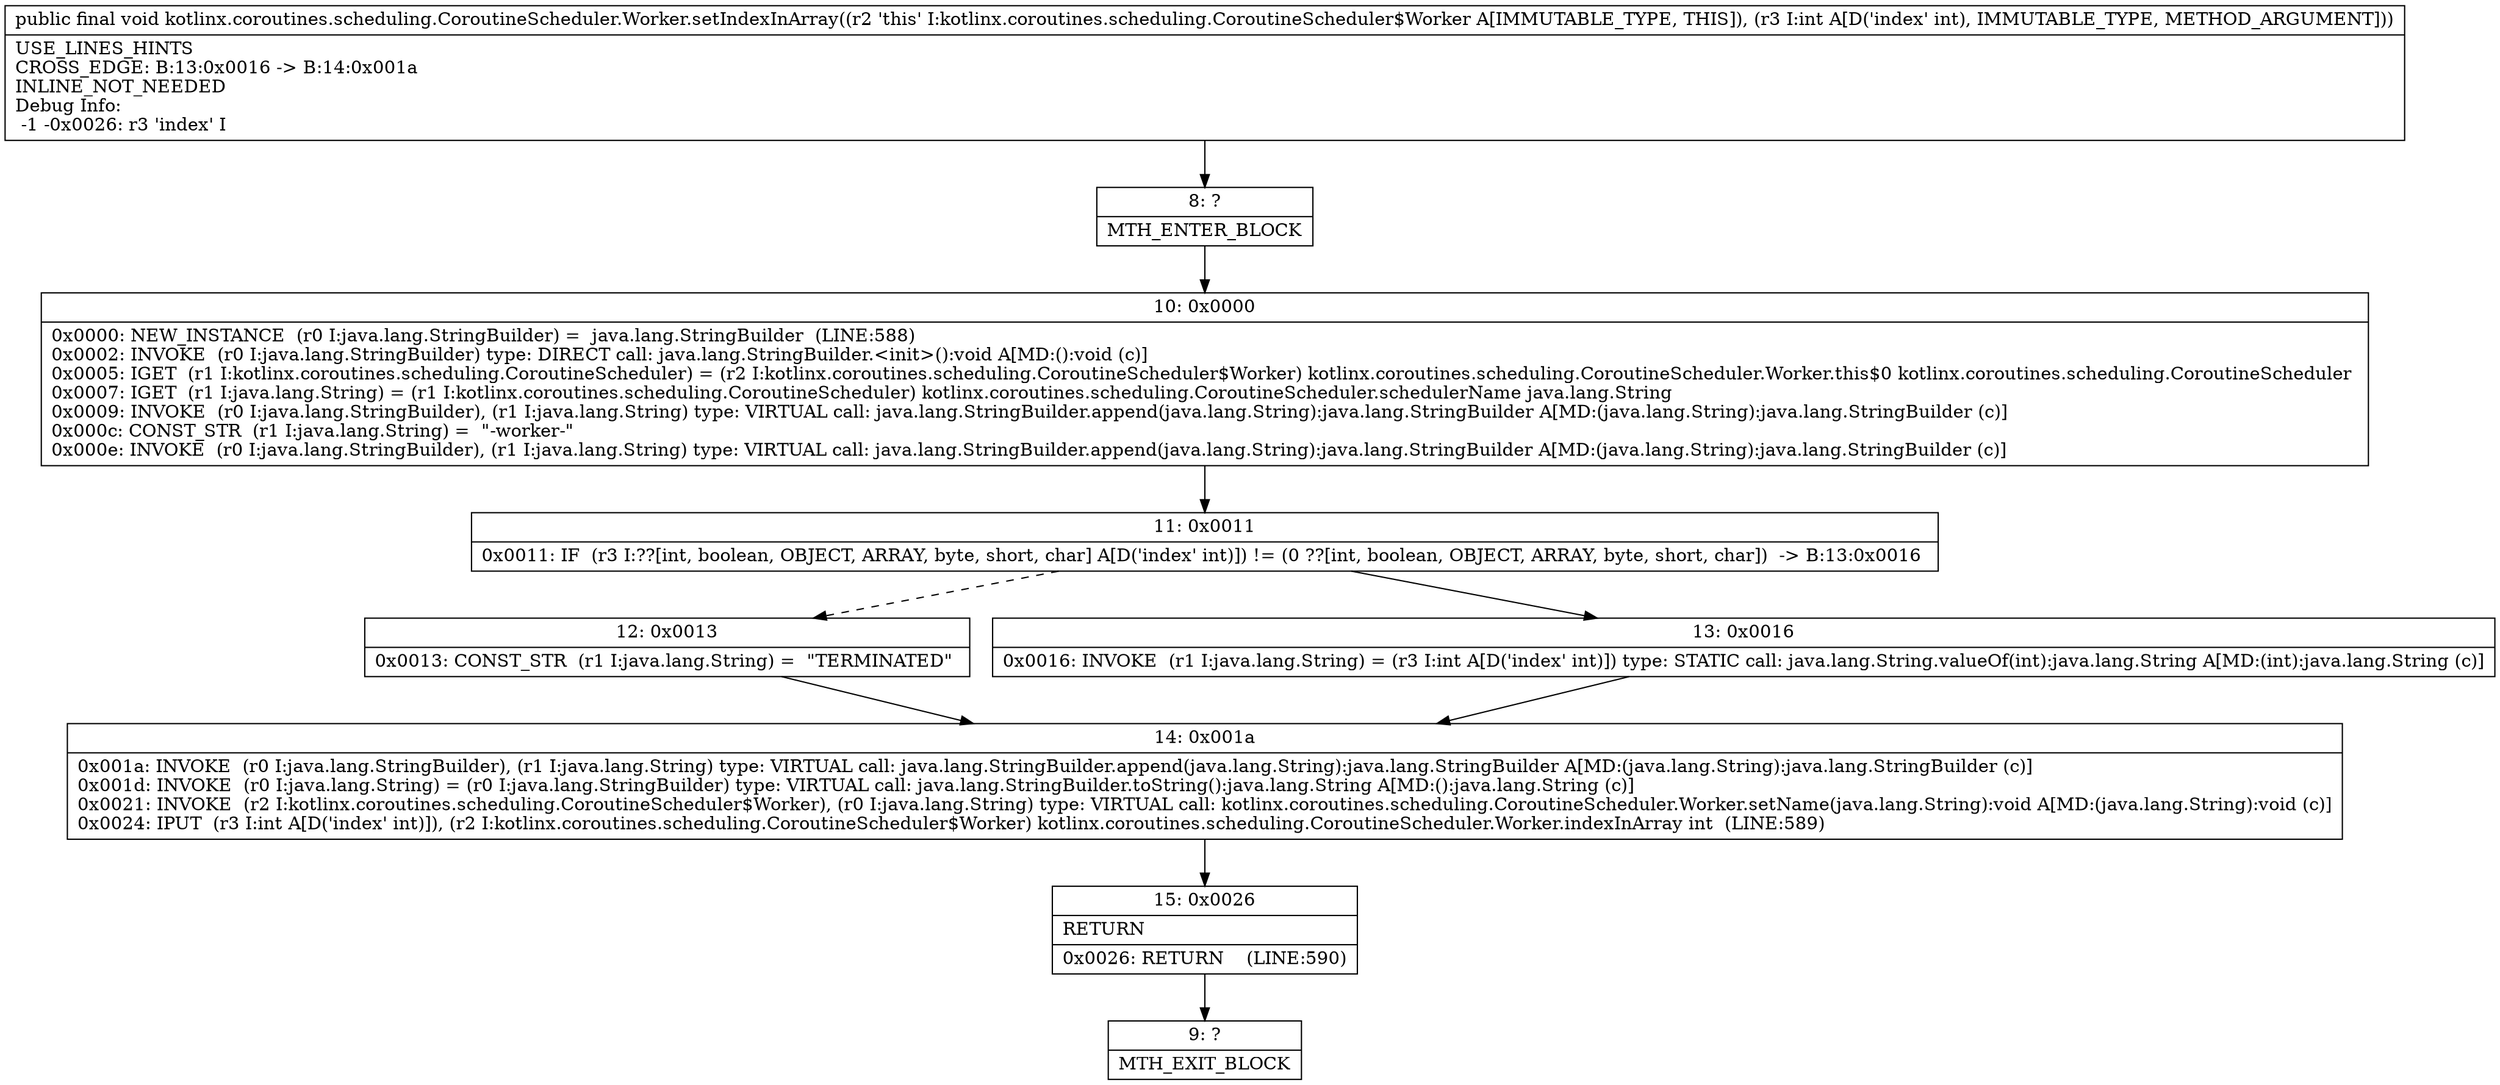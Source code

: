 digraph "CFG forkotlinx.coroutines.scheduling.CoroutineScheduler.Worker.setIndexInArray(I)V" {
Node_8 [shape=record,label="{8\:\ ?|MTH_ENTER_BLOCK\l}"];
Node_10 [shape=record,label="{10\:\ 0x0000|0x0000: NEW_INSTANCE  (r0 I:java.lang.StringBuilder) =  java.lang.StringBuilder  (LINE:588)\l0x0002: INVOKE  (r0 I:java.lang.StringBuilder) type: DIRECT call: java.lang.StringBuilder.\<init\>():void A[MD:():void (c)]\l0x0005: IGET  (r1 I:kotlinx.coroutines.scheduling.CoroutineScheduler) = (r2 I:kotlinx.coroutines.scheduling.CoroutineScheduler$Worker) kotlinx.coroutines.scheduling.CoroutineScheduler.Worker.this$0 kotlinx.coroutines.scheduling.CoroutineScheduler \l0x0007: IGET  (r1 I:java.lang.String) = (r1 I:kotlinx.coroutines.scheduling.CoroutineScheduler) kotlinx.coroutines.scheduling.CoroutineScheduler.schedulerName java.lang.String \l0x0009: INVOKE  (r0 I:java.lang.StringBuilder), (r1 I:java.lang.String) type: VIRTUAL call: java.lang.StringBuilder.append(java.lang.String):java.lang.StringBuilder A[MD:(java.lang.String):java.lang.StringBuilder (c)]\l0x000c: CONST_STR  (r1 I:java.lang.String) =  \"\-worker\-\" \l0x000e: INVOKE  (r0 I:java.lang.StringBuilder), (r1 I:java.lang.String) type: VIRTUAL call: java.lang.StringBuilder.append(java.lang.String):java.lang.StringBuilder A[MD:(java.lang.String):java.lang.StringBuilder (c)]\l}"];
Node_11 [shape=record,label="{11\:\ 0x0011|0x0011: IF  (r3 I:??[int, boolean, OBJECT, ARRAY, byte, short, char] A[D('index' int)]) != (0 ??[int, boolean, OBJECT, ARRAY, byte, short, char])  \-\> B:13:0x0016 \l}"];
Node_12 [shape=record,label="{12\:\ 0x0013|0x0013: CONST_STR  (r1 I:java.lang.String) =  \"TERMINATED\" \l}"];
Node_14 [shape=record,label="{14\:\ 0x001a|0x001a: INVOKE  (r0 I:java.lang.StringBuilder), (r1 I:java.lang.String) type: VIRTUAL call: java.lang.StringBuilder.append(java.lang.String):java.lang.StringBuilder A[MD:(java.lang.String):java.lang.StringBuilder (c)]\l0x001d: INVOKE  (r0 I:java.lang.String) = (r0 I:java.lang.StringBuilder) type: VIRTUAL call: java.lang.StringBuilder.toString():java.lang.String A[MD:():java.lang.String (c)]\l0x0021: INVOKE  (r2 I:kotlinx.coroutines.scheduling.CoroutineScheduler$Worker), (r0 I:java.lang.String) type: VIRTUAL call: kotlinx.coroutines.scheduling.CoroutineScheduler.Worker.setName(java.lang.String):void A[MD:(java.lang.String):void (c)]\l0x0024: IPUT  (r3 I:int A[D('index' int)]), (r2 I:kotlinx.coroutines.scheduling.CoroutineScheduler$Worker) kotlinx.coroutines.scheduling.CoroutineScheduler.Worker.indexInArray int  (LINE:589)\l}"];
Node_15 [shape=record,label="{15\:\ 0x0026|RETURN\l|0x0026: RETURN    (LINE:590)\l}"];
Node_9 [shape=record,label="{9\:\ ?|MTH_EXIT_BLOCK\l}"];
Node_13 [shape=record,label="{13\:\ 0x0016|0x0016: INVOKE  (r1 I:java.lang.String) = (r3 I:int A[D('index' int)]) type: STATIC call: java.lang.String.valueOf(int):java.lang.String A[MD:(int):java.lang.String (c)]\l}"];
MethodNode[shape=record,label="{public final void kotlinx.coroutines.scheduling.CoroutineScheduler.Worker.setIndexInArray((r2 'this' I:kotlinx.coroutines.scheduling.CoroutineScheduler$Worker A[IMMUTABLE_TYPE, THIS]), (r3 I:int A[D('index' int), IMMUTABLE_TYPE, METHOD_ARGUMENT]))  | USE_LINES_HINTS\lCROSS_EDGE: B:13:0x0016 \-\> B:14:0x001a\lINLINE_NOT_NEEDED\lDebug Info:\l  \-1 \-0x0026: r3 'index' I\l}"];
MethodNode -> Node_8;Node_8 -> Node_10;
Node_10 -> Node_11;
Node_11 -> Node_12[style=dashed];
Node_11 -> Node_13;
Node_12 -> Node_14;
Node_14 -> Node_15;
Node_15 -> Node_9;
Node_13 -> Node_14;
}

